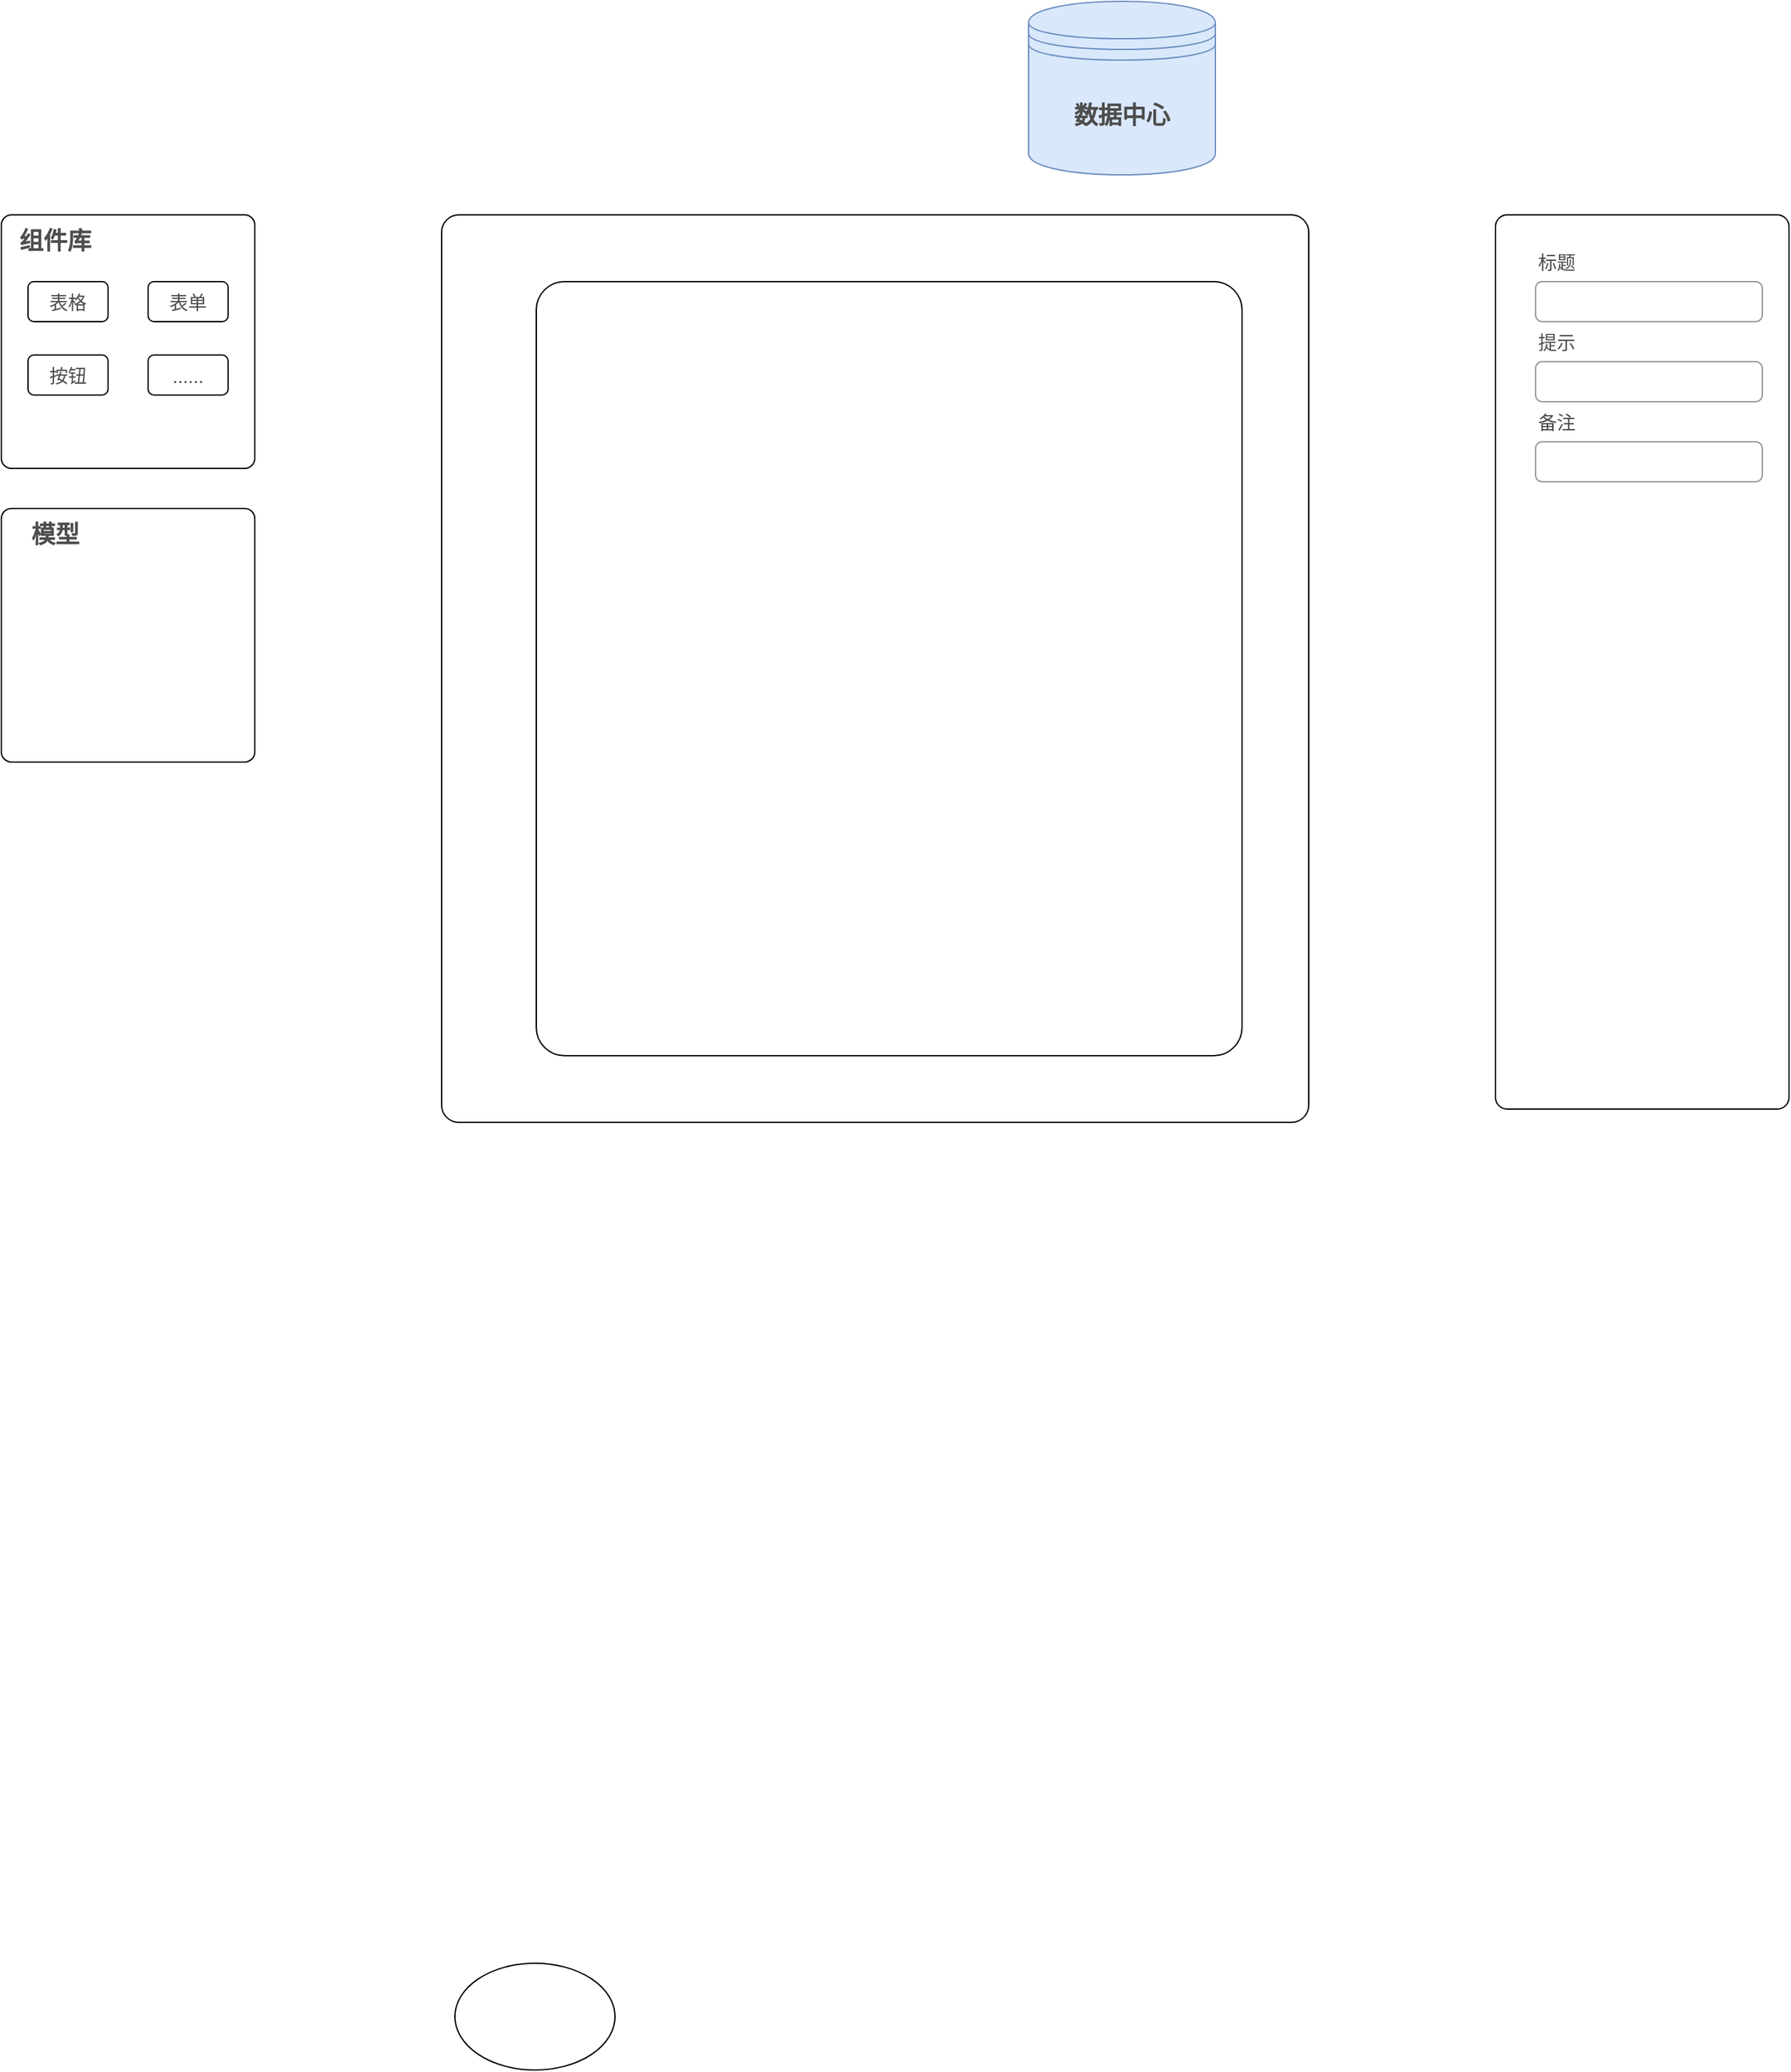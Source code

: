 <mxfile version="20.5.3" type="github">
  <diagram id="KrlU0_gX2GfaSUy0uOD7" name="第 1 页">
    <mxGraphModel dx="1422" dy="772" grid="1" gridSize="10" guides="1" tooltips="1" connect="1" arrows="1" fold="1" page="1" pageScale="1" pageWidth="827" pageHeight="1169" math="0" shadow="0">
      <root>
        <mxCell id="0" />
        <mxCell id="1" parent="0" />
        <mxCell id="i8fGst8KC8AeTyo0bqJP-1" value="" style="rounded=1;whiteSpace=wrap;html=1;arcSize=4;" vertex="1" parent="1">
          <mxGeometry x="380" y="280" width="190" height="190" as="geometry" />
        </mxCell>
        <mxCell id="i8fGst8KC8AeTyo0bqJP-7" value="" style="rounded=1;whiteSpace=wrap;html=1;arcSize=2;" vertex="1" parent="1">
          <mxGeometry x="710" y="280" width="650" height="680" as="geometry" />
        </mxCell>
        <mxCell id="i8fGst8KC8AeTyo0bqJP-8" value="" style="ellipse;whiteSpace=wrap;html=1;rounded=1;" vertex="1" parent="1">
          <mxGeometry x="720" y="1590" width="120" height="80" as="geometry" />
        </mxCell>
        <mxCell id="i8fGst8KC8AeTyo0bqJP-9" value="" style="rounded=1;whiteSpace=wrap;html=1;arcSize=4;" vertex="1" parent="1">
          <mxGeometry x="1500" y="280" width="220" height="670" as="geometry" />
        </mxCell>
        <mxCell id="i8fGst8KC8AeTyo0bqJP-10" value="&lt;font color=&quot;#4d4d4d&quot; style=&quot;font-size: 18px;&quot;&gt;&lt;b&gt;数据中心&lt;/b&gt;&lt;/font&gt;" style="shape=datastore;whiteSpace=wrap;html=1;rounded=1;fillColor=#dae8fc;strokeColor=#6c8ebf;" vertex="1" parent="1">
          <mxGeometry x="1150" y="120" width="140" height="130" as="geometry" />
        </mxCell>
        <mxCell id="i8fGst8KC8AeTyo0bqJP-11" value="&lt;b&gt;组件库&lt;/b&gt;" style="text;html=1;resizable=0;autosize=1;align=center;verticalAlign=middle;points=[];fillColor=none;strokeColor=none;rounded=0;fontSize=18;fontColor=#4D4D4D;" vertex="1" parent="1">
          <mxGeometry x="380" y="280" width="80" height="40" as="geometry" />
        </mxCell>
        <mxCell id="i8fGst8KC8AeTyo0bqJP-12" value="&lt;font style=&quot;font-size: 14px;&quot;&gt;表格&lt;/font&gt;" style="rounded=1;whiteSpace=wrap;html=1;fontSize=18;fontColor=#4D4D4D;" vertex="1" parent="1">
          <mxGeometry x="400" y="330" width="60" height="30" as="geometry" />
        </mxCell>
        <mxCell id="i8fGst8KC8AeTyo0bqJP-13" value="&lt;font style=&quot;font-size: 14px;&quot;&gt;表单&lt;/font&gt;" style="rounded=1;whiteSpace=wrap;html=1;fontSize=18;fontColor=#4D4D4D;" vertex="1" parent="1">
          <mxGeometry x="490" y="330" width="60" height="30" as="geometry" />
        </mxCell>
        <mxCell id="i8fGst8KC8AeTyo0bqJP-14" value="&lt;span style=&quot;font-size: 14px;&quot;&gt;按钮&lt;/span&gt;" style="rounded=1;whiteSpace=wrap;html=1;fontSize=18;fontColor=#4D4D4D;" vertex="1" parent="1">
          <mxGeometry x="400" y="385" width="60" height="30" as="geometry" />
        </mxCell>
        <mxCell id="i8fGst8KC8AeTyo0bqJP-15" value="&lt;font style=&quot;font-size: 14px;&quot;&gt;......&lt;/font&gt;" style="rounded=1;whiteSpace=wrap;html=1;fontSize=18;fontColor=#4D4D4D;" vertex="1" parent="1">
          <mxGeometry x="490" y="385" width="60" height="30" as="geometry" />
        </mxCell>
        <mxCell id="i8fGst8KC8AeTyo0bqJP-17" value="" style="rounded=1;whiteSpace=wrap;html=1;fontSize=14;fontColor=#4D4D4D;arcSize=4;" vertex="1" parent="1">
          <mxGeometry x="781" y="330" width="529" height="580" as="geometry" />
        </mxCell>
        <mxCell id="i8fGst8KC8AeTyo0bqJP-18" value="" style="rounded=1;whiteSpace=wrap;html=1;arcSize=4;" vertex="1" parent="1">
          <mxGeometry x="380" y="500" width="190" height="190" as="geometry" />
        </mxCell>
        <mxCell id="i8fGst8KC8AeTyo0bqJP-19" value="&lt;b&gt;模型&lt;/b&gt;" style="text;html=1;resizable=0;autosize=1;align=center;verticalAlign=middle;points=[];fillColor=none;strokeColor=none;rounded=0;fontSize=18;fontColor=#4D4D4D;" vertex="1" parent="1">
          <mxGeometry x="390" y="500" width="60" height="40" as="geometry" />
        </mxCell>
        <mxCell id="i8fGst8KC8AeTyo0bqJP-35" value="" style="group" vertex="1" connectable="0" parent="1">
          <mxGeometry x="1530" y="420" width="170" height="60" as="geometry" />
        </mxCell>
        <mxCell id="i8fGst8KC8AeTyo0bqJP-28" value="备注" style="fillColor=none;strokeColor=none;align=left;fontSize=14;rounded=1;fontColor=#4D4D4D;" vertex="1" parent="i8fGst8KC8AeTyo0bqJP-35">
          <mxGeometry width="160" height="30" as="geometry" />
        </mxCell>
        <mxCell id="i8fGst8KC8AeTyo0bqJP-29" value="" style="html=1;shadow=0;dashed=0;shape=mxgraph.bootstrap.rrect;rSize=5;fillColor=none;strokeColor=#999999;align=left;spacing=15;fontSize=14;fontColor=#6C767D;rounded=1;" vertex="1" parent="i8fGst8KC8AeTyo0bqJP-35">
          <mxGeometry y="30" width="170" height="30" as="geometry" />
        </mxCell>
        <mxCell id="i8fGst8KC8AeTyo0bqJP-36" value="" style="group" vertex="1" connectable="0" parent="1">
          <mxGeometry x="1530" y="300" width="170" height="60" as="geometry" />
        </mxCell>
        <mxCell id="i8fGst8KC8AeTyo0bqJP-37" value="标题" style="fillColor=none;strokeColor=none;align=left;fontSize=14;rounded=1;fontColor=#4D4D4D;" vertex="1" parent="i8fGst8KC8AeTyo0bqJP-36">
          <mxGeometry width="160" height="30" as="geometry" />
        </mxCell>
        <mxCell id="i8fGst8KC8AeTyo0bqJP-38" value="" style="html=1;shadow=0;dashed=0;shape=mxgraph.bootstrap.rrect;rSize=5;fillColor=none;strokeColor=#999999;align=left;spacing=15;fontSize=14;fontColor=#6C767D;rounded=1;" vertex="1" parent="i8fGst8KC8AeTyo0bqJP-36">
          <mxGeometry y="30" width="170" height="30" as="geometry" />
        </mxCell>
        <mxCell id="i8fGst8KC8AeTyo0bqJP-39" value="" style="group" vertex="1" connectable="0" parent="1">
          <mxGeometry x="1530" y="360" width="170" height="60" as="geometry" />
        </mxCell>
        <mxCell id="i8fGst8KC8AeTyo0bqJP-40" value="提示" style="fillColor=none;strokeColor=none;align=left;fontSize=14;rounded=1;fontColor=#4D4D4D;" vertex="1" parent="i8fGst8KC8AeTyo0bqJP-39">
          <mxGeometry width="160" height="30" as="geometry" />
        </mxCell>
        <mxCell id="i8fGst8KC8AeTyo0bqJP-41" value="" style="html=1;shadow=0;dashed=0;shape=mxgraph.bootstrap.rrect;rSize=5;fillColor=none;strokeColor=#999999;align=left;spacing=15;fontSize=14;fontColor=#6C767D;rounded=1;" vertex="1" parent="i8fGst8KC8AeTyo0bqJP-39">
          <mxGeometry y="30" width="170" height="30" as="geometry" />
        </mxCell>
      </root>
    </mxGraphModel>
  </diagram>
</mxfile>
